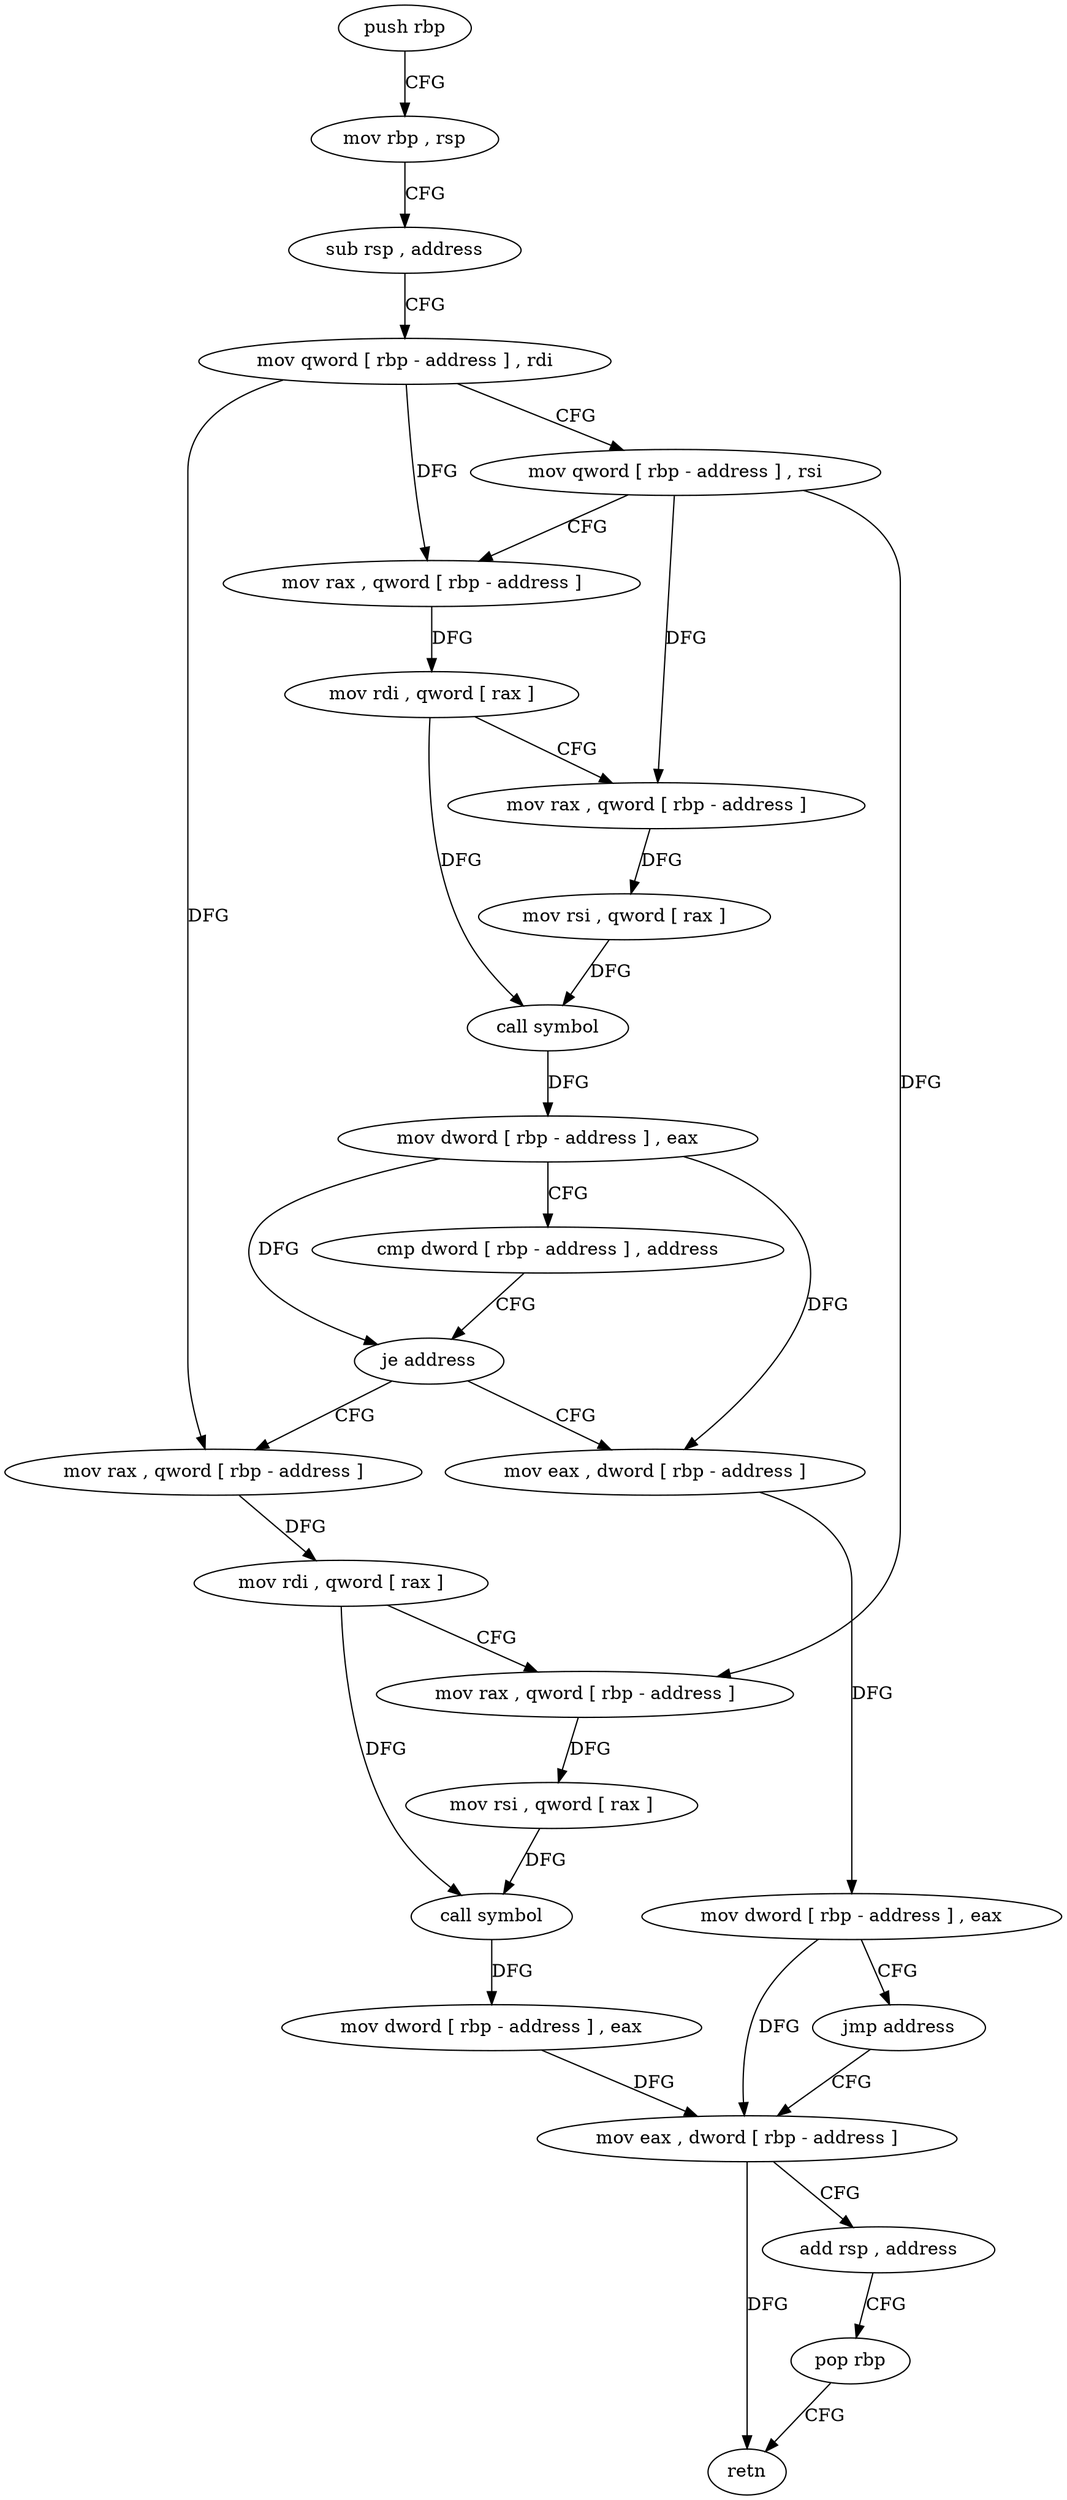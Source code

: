 digraph "func" {
"4241568" [label = "push rbp" ]
"4241569" [label = "mov rbp , rsp" ]
"4241572" [label = "sub rsp , address" ]
"4241576" [label = "mov qword [ rbp - address ] , rdi" ]
"4241580" [label = "mov qword [ rbp - address ] , rsi" ]
"4241584" [label = "mov rax , qword [ rbp - address ]" ]
"4241588" [label = "mov rdi , qword [ rax ]" ]
"4241591" [label = "mov rax , qword [ rbp - address ]" ]
"4241595" [label = "mov rsi , qword [ rax ]" ]
"4241598" [label = "call symbol" ]
"4241603" [label = "mov dword [ rbp - address ] , eax" ]
"4241606" [label = "cmp dword [ rbp - address ] , address" ]
"4241610" [label = "je address" ]
"4241627" [label = "mov rax , qword [ rbp - address ]" ]
"4241616" [label = "mov eax , dword [ rbp - address ]" ]
"4241631" [label = "mov rdi , qword [ rax ]" ]
"4241634" [label = "mov rax , qword [ rbp - address ]" ]
"4241638" [label = "mov rsi , qword [ rax ]" ]
"4241641" [label = "call symbol" ]
"4241646" [label = "mov dword [ rbp - address ] , eax" ]
"4241649" [label = "mov eax , dword [ rbp - address ]" ]
"4241619" [label = "mov dword [ rbp - address ] , eax" ]
"4241622" [label = "jmp address" ]
"4241652" [label = "add rsp , address" ]
"4241656" [label = "pop rbp" ]
"4241657" [label = "retn" ]
"4241568" -> "4241569" [ label = "CFG" ]
"4241569" -> "4241572" [ label = "CFG" ]
"4241572" -> "4241576" [ label = "CFG" ]
"4241576" -> "4241580" [ label = "CFG" ]
"4241576" -> "4241584" [ label = "DFG" ]
"4241576" -> "4241627" [ label = "DFG" ]
"4241580" -> "4241584" [ label = "CFG" ]
"4241580" -> "4241591" [ label = "DFG" ]
"4241580" -> "4241634" [ label = "DFG" ]
"4241584" -> "4241588" [ label = "DFG" ]
"4241588" -> "4241591" [ label = "CFG" ]
"4241588" -> "4241598" [ label = "DFG" ]
"4241591" -> "4241595" [ label = "DFG" ]
"4241595" -> "4241598" [ label = "DFG" ]
"4241598" -> "4241603" [ label = "DFG" ]
"4241603" -> "4241606" [ label = "CFG" ]
"4241603" -> "4241610" [ label = "DFG" ]
"4241603" -> "4241616" [ label = "DFG" ]
"4241606" -> "4241610" [ label = "CFG" ]
"4241610" -> "4241627" [ label = "CFG" ]
"4241610" -> "4241616" [ label = "CFG" ]
"4241627" -> "4241631" [ label = "DFG" ]
"4241616" -> "4241619" [ label = "DFG" ]
"4241631" -> "4241634" [ label = "CFG" ]
"4241631" -> "4241641" [ label = "DFG" ]
"4241634" -> "4241638" [ label = "DFG" ]
"4241638" -> "4241641" [ label = "DFG" ]
"4241641" -> "4241646" [ label = "DFG" ]
"4241646" -> "4241649" [ label = "DFG" ]
"4241649" -> "4241652" [ label = "CFG" ]
"4241649" -> "4241657" [ label = "DFG" ]
"4241619" -> "4241622" [ label = "CFG" ]
"4241619" -> "4241649" [ label = "DFG" ]
"4241622" -> "4241649" [ label = "CFG" ]
"4241652" -> "4241656" [ label = "CFG" ]
"4241656" -> "4241657" [ label = "CFG" ]
}
